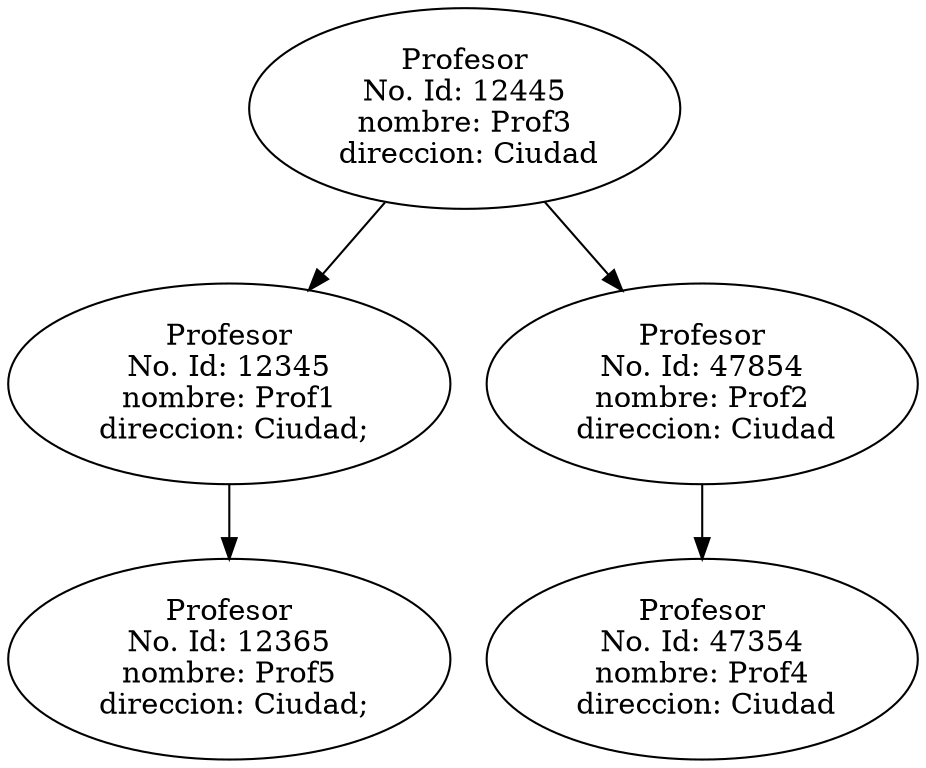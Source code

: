 digraph c { 
46794084[ label="Profesor
No. Id: 12445
nombre: Prof3
 direccion: Ciudad"];46793123[ label="Profesor
No. Id: 12345
nombre: Prof1
 direccion: Ciudad;"];
46794084 -> 46793123;
	
46793185[ label="Profesor
No. Id: 12365
nombre: Prof5
 direccion: Ciudad;"];
46793123 -> 46793185;
	
49717476[ label="Profesor
No. Id: 47854
nombre: Prof2
 direccion: Ciudad"];
46794084 -> 49717476;
	49712671[ label="Profesor
No. Id: 47354
nombre: Prof4
 direccion: Ciudad"];
49717476 -> 49712671;
	
}